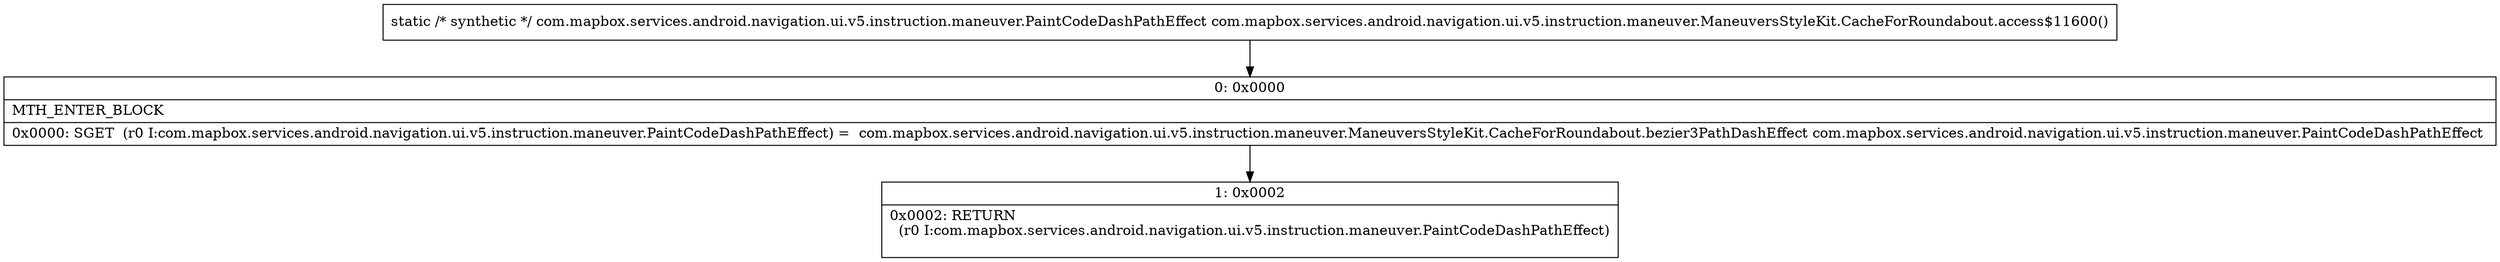 digraph "CFG forcom.mapbox.services.android.navigation.ui.v5.instruction.maneuver.ManeuversStyleKit.CacheForRoundabout.access$11600()Lcom\/mapbox\/services\/android\/navigation\/ui\/v5\/instruction\/maneuver\/PaintCodeDashPathEffect;" {
Node_0 [shape=record,label="{0\:\ 0x0000|MTH_ENTER_BLOCK\l|0x0000: SGET  (r0 I:com.mapbox.services.android.navigation.ui.v5.instruction.maneuver.PaintCodeDashPathEffect) =  com.mapbox.services.android.navigation.ui.v5.instruction.maneuver.ManeuversStyleKit.CacheForRoundabout.bezier3PathDashEffect com.mapbox.services.android.navigation.ui.v5.instruction.maneuver.PaintCodeDashPathEffect \l}"];
Node_1 [shape=record,label="{1\:\ 0x0002|0x0002: RETURN  \l  (r0 I:com.mapbox.services.android.navigation.ui.v5.instruction.maneuver.PaintCodeDashPathEffect)\l \l}"];
MethodNode[shape=record,label="{static \/* synthetic *\/ com.mapbox.services.android.navigation.ui.v5.instruction.maneuver.PaintCodeDashPathEffect com.mapbox.services.android.navigation.ui.v5.instruction.maneuver.ManeuversStyleKit.CacheForRoundabout.access$11600() }"];
MethodNode -> Node_0;
Node_0 -> Node_1;
}

